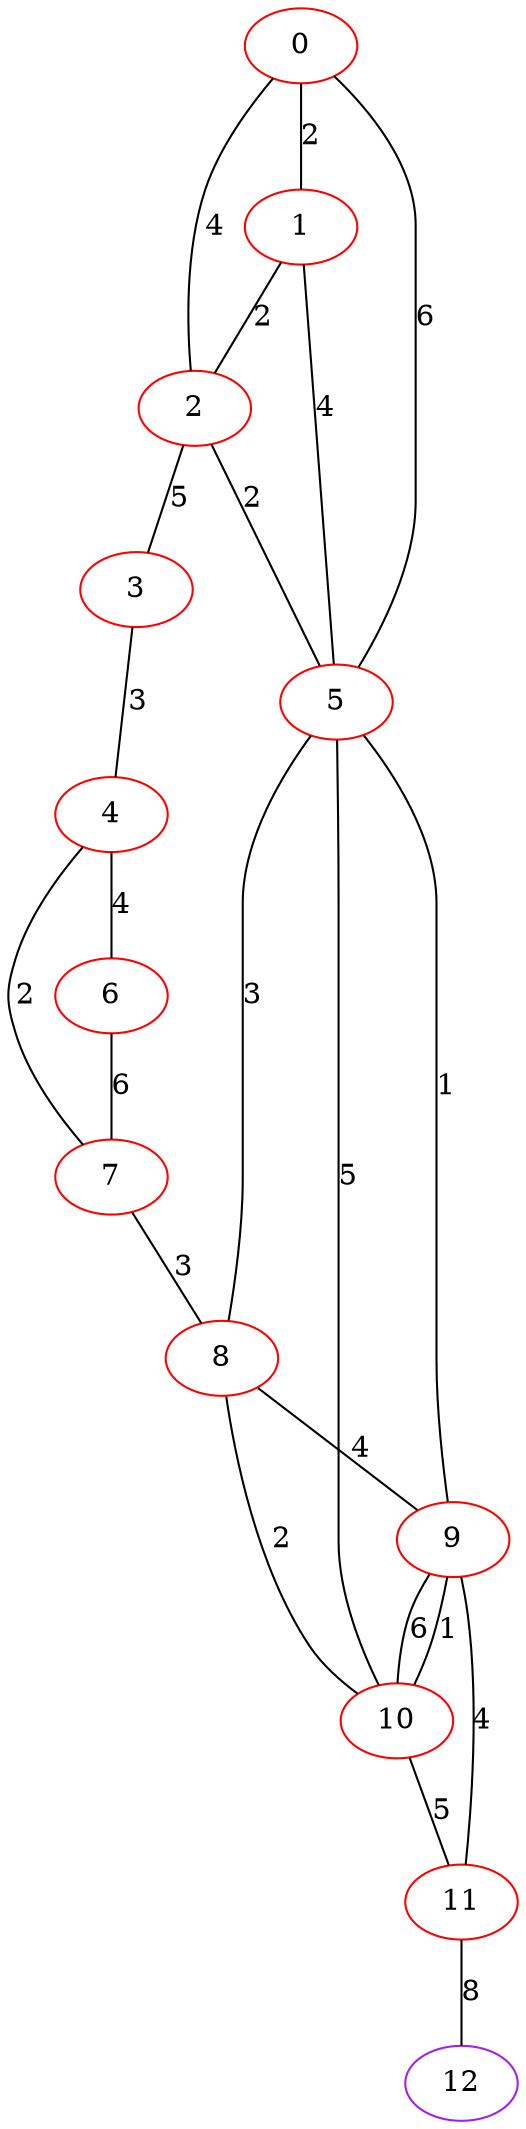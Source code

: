 graph "" {
0 [color=red, weight=1];
1 [color=red, weight=1];
2 [color=red, weight=1];
3 [color=red, weight=1];
4 [color=red, weight=1];
5 [color=red, weight=1];
6 [color=red, weight=1];
7 [color=red, weight=1];
8 [color=red, weight=1];
9 [color=red, weight=1];
10 [color=red, weight=1];
11 [color=red, weight=1];
12 [color=purple, weight=4];
0 -- 1  [key=0, label=2];
0 -- 2  [key=0, label=4];
0 -- 5  [key=0, label=6];
1 -- 2  [key=0, label=2];
1 -- 5  [key=0, label=4];
2 -- 3  [key=0, label=5];
2 -- 5  [key=0, label=2];
3 -- 4  [key=0, label=3];
4 -- 6  [key=0, label=4];
4 -- 7  [key=0, label=2];
5 -- 8  [key=0, label=3];
5 -- 9  [key=0, label=1];
5 -- 10  [key=0, label=5];
6 -- 7  [key=0, label=6];
7 -- 8  [key=0, label=3];
8 -- 9  [key=0, label=4];
8 -- 10  [key=0, label=2];
9 -- 10  [key=0, label=6];
9 -- 10  [key=1, label=1];
9 -- 11  [key=0, label=4];
10 -- 11  [key=0, label=5];
11 -- 12  [key=0, label=8];
}
